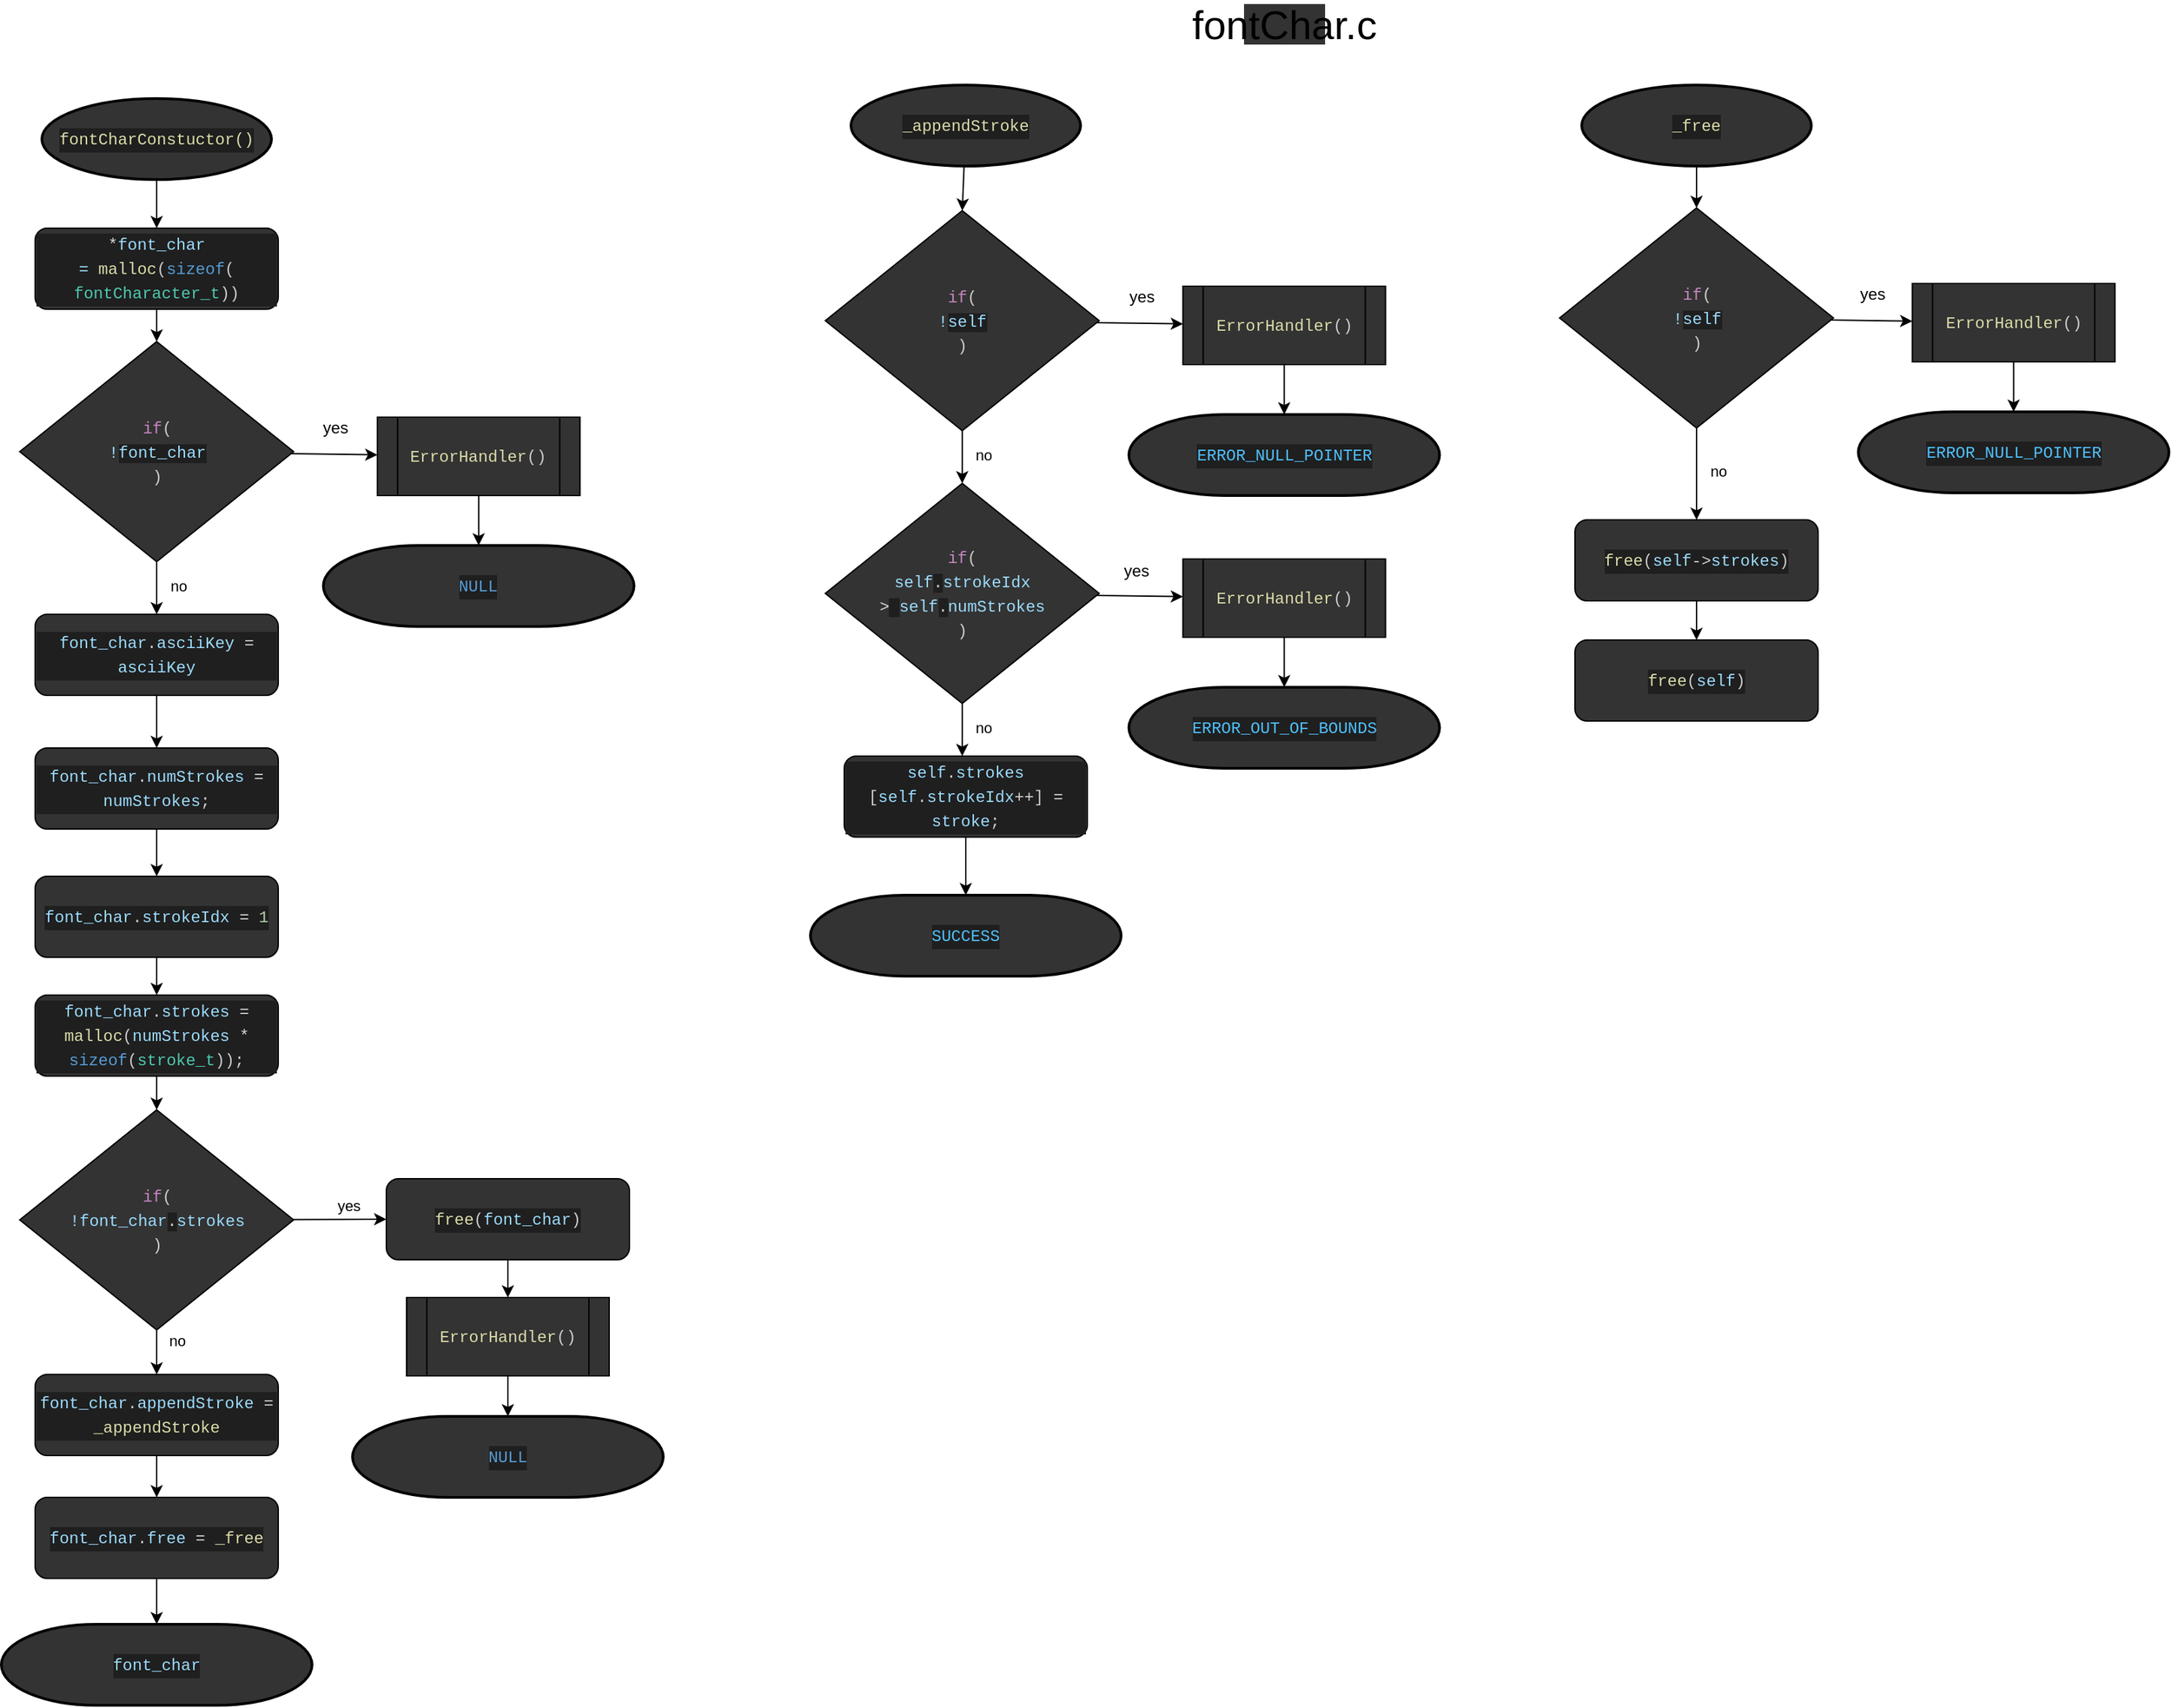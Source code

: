 <mxfile>
    <diagram id="afJgA6YJ7kgfRQqBY9Ge" name="Page-1">
        <mxGraphModel dx="6040" dy="4252" grid="1" gridSize="10" guides="1" tooltips="1" connect="1" arrows="1" fold="1" page="1" pageScale="1" pageWidth="1654" pageHeight="2336" background="none" math="0" shadow="0">
            <root>
                <mxCell id="0"/>
                <mxCell id="1" parent="0"/>
                <mxCell id="462" style="edgeStyle=none;html=1;" edge="1" parent="1" source="438" target="439">
                    <mxGeometry relative="1" as="geometry"/>
                </mxCell>
                <mxCell id="438" value="&lt;div style=&quot;color: rgb(204, 204, 204); font-family: Menlo, Monaco, &amp;quot;Courier New&amp;quot;, monospace; line-height: 18px; font-size: 12px;&quot;&gt;&lt;div style=&quot;background-color: rgb(31, 31, 31); line-height: 18px;&quot;&gt;&lt;span style=&quot;color: #dcdcaa;&quot;&gt;fontCharConstuctor()&lt;/span&gt;&lt;/div&gt;&lt;/div&gt;" style="strokeWidth=2;html=1;shape=mxgraph.flowchart.start_1;whiteSpace=wrap;labelBackgroundColor=none;flipH=1;flipV=1;shadow=0;labelBorderColor=none;fillColor=#333333;fontSize=12;" vertex="1" parent="1">
                    <mxGeometry x="-3250" y="-2230" width="170" height="60" as="geometry"/>
                </mxCell>
                <mxCell id="463" value="" style="edgeStyle=none;html=1;" edge="1" parent="1" source="439" target="441">
                    <mxGeometry relative="1" as="geometry"/>
                </mxCell>
                <mxCell id="439" value="&lt;div style=&quot;color: rgb(204, 204, 204); font-family: Menlo, Monaco, &amp;quot;Courier New&amp;quot;, monospace; font-weight: normal; font-size: 12px; line-height: 18px;&quot;&gt;&lt;div style=&quot;line-height: 18px; font-size: 12px;&quot;&gt;&lt;div style=&quot;line-height: 18px; font-size: 12px;&quot;&gt;&lt;div style=&quot;background-color: rgb(31, 31, 31); line-height: 18px;&quot;&gt;&lt;span style=&quot;color: rgb(212, 212, 212);&quot;&gt;*&lt;/span&gt;&lt;span style=&quot;color: rgb(156, 220, 254);&quot;&gt;font_char =&amp;nbsp;&lt;/span&gt;&lt;span style=&quot;color: #dcdcaa;&quot;&gt;malloc&lt;/span&gt;(&lt;span style=&quot;color: #569cd6;&quot;&gt;sizeof&lt;/span&gt;(&lt;/div&gt;&lt;div style=&quot;background-color: rgb(31, 31, 31); line-height: 18px;&quot;&gt;&lt;span style=&quot;color: #4ec9b0;&quot;&gt;fontCharacter_t&lt;/span&gt;))&lt;/div&gt;&lt;/div&gt;&lt;/div&gt;&lt;/div&gt;" style="rounded=1;whiteSpace=wrap;html=1;labelBackgroundColor=none;flipH=1;flipV=1;shadow=0;labelBorderColor=none;fillColor=#333333;fontSize=12;" vertex="1" parent="1">
                    <mxGeometry x="-3255" y="-2134" width="180" height="60" as="geometry"/>
                </mxCell>
                <mxCell id="440" value="yes" style="edgeStyle=none;html=1;labelBackgroundColor=none;fontSize=12;" edge="1" parent="1" source="441" target="443">
                    <mxGeometry x="0.013" y="19" relative="1" as="geometry">
                        <mxPoint as="offset"/>
                    </mxGeometry>
                </mxCell>
                <mxCell id="458" value="no" style="edgeStyle=none;html=1;" edge="1" parent="1" source="441" target="445">
                    <mxGeometry x="-0.066" y="16" relative="1" as="geometry">
                        <mxPoint as="offset"/>
                    </mxGeometry>
                </mxCell>
                <mxCell id="441" value="&lt;div style=&quot;font-family: Menlo, Monaco, &amp;quot;Courier New&amp;quot;, monospace; font-weight: normal; font-size: 12px; line-height: 18px;&quot;&gt;&lt;span style=&quot;color: rgb(204, 204, 204); font-size: 12px;&quot;&gt;&lt;/span&gt;&lt;div style=&quot;line-height: 18px; font-size: 12px;&quot;&gt;&lt;span style=&quot;color: rgb(197, 134, 192); font-size: 12px;&quot;&gt;if&lt;/span&gt;&lt;span style=&quot;color: rgb(204, 204, 204); font-size: 12px;&quot;&gt;(&lt;/span&gt;&lt;/div&gt;&lt;div style=&quot;line-height: 18px; font-size: 12px;&quot;&gt;&lt;font color=&quot;#9cdcfe&quot; style=&quot;font-size: 12px;&quot;&gt;!&lt;/font&gt;&lt;span style=&quot;color: rgb(156, 220, 254); background-color: rgb(31, 31, 31);&quot;&gt;font_char&lt;/span&gt;&lt;br&gt;&lt;/div&gt;&lt;div style=&quot;line-height: 18px; font-size: 12px;&quot;&gt;&lt;span style=&quot;color: rgb(204, 204, 204); font-size: 12px;&quot;&gt;)&lt;/span&gt;&lt;br style=&quot;font-size: 12px;&quot;&gt;&lt;/div&gt;&lt;/div&gt;" style="rhombus;whiteSpace=wrap;html=1;labelBackgroundColor=none;flipH=1;flipV=1;shadow=0;labelBorderColor=none;fillColor=#333333;fontSize=12;" vertex="1" parent="1">
                    <mxGeometry x="-3266.375" y="-2050" width="202.75" height="163" as="geometry"/>
                </mxCell>
                <mxCell id="442" style="edgeStyle=none;html=1;entryX=0.5;entryY=1;entryDx=0;entryDy=0;entryPerimeter=0;labelBackgroundColor=none;fontSize=12;" edge="1" parent="1" source="443" target="444">
                    <mxGeometry relative="1" as="geometry"/>
                </mxCell>
                <mxCell id="443" value="&lt;div style=&quot;color: rgb(204, 204, 204); font-family: Menlo, Monaco, &amp;quot;Courier New&amp;quot;, monospace; line-height: 18px; font-size: 12px;&quot;&gt;&lt;span style=&quot;color: rgb(220, 220, 170); font-size: 12px;&quot;&gt;ErrorHandler&lt;/span&gt;()&lt;/div&gt;" style="shape=process;whiteSpace=wrap;html=1;backgroundOutline=1;labelBackgroundColor=none;flipH=1;flipV=1;shadow=0;labelBorderColor=none;fillColor=#333333;fontSize=12;" vertex="1" parent="1">
                    <mxGeometry x="-3001.62" y="-1994" width="150" height="58" as="geometry"/>
                </mxCell>
                <mxCell id="444" value="&lt;div style=&quot;color: rgb(204, 204, 204); font-family: Menlo, Monaco, &amp;quot;Courier New&amp;quot;, monospace; line-height: 18px; font-size: 12px;&quot;&gt;&lt;div style=&quot;line-height: 18px; font-size: 12px;&quot;&gt;&lt;div style=&quot;line-height: 18px; font-size: 12px;&quot;&gt;&lt;div style=&quot;line-height: 18px; font-size: 12px;&quot;&gt;&lt;div style=&quot;line-height: 18px; font-size: 12px;&quot;&gt;&lt;div style=&quot;background-color: rgb(31, 31, 31); line-height: 18px;&quot;&gt;&lt;div style=&quot;line-height: 18px;&quot;&gt;&lt;span style=&quot;color: #569cd6;&quot;&gt;NULL&lt;/span&gt;&lt;/div&gt;&lt;/div&gt;&lt;/div&gt;&lt;/div&gt;&lt;/div&gt;&lt;/div&gt;&lt;/div&gt;" style="strokeWidth=2;html=1;shape=mxgraph.flowchart.terminator;whiteSpace=wrap;labelBackgroundColor=none;flipH=1;flipV=1;shadow=0;labelBorderColor=none;fillColor=#333333;fontSize=12;" vertex="1" parent="1">
                    <mxGeometry x="-3041.62" y="-1899" width="230" height="60" as="geometry"/>
                </mxCell>
                <mxCell id="464" value="" style="edgeStyle=none;html=1;" edge="1" parent="1" source="445" target="446">
                    <mxGeometry relative="1" as="geometry"/>
                </mxCell>
                <mxCell id="445" value="&lt;div style=&quot;font-family: Menlo, Monaco, &amp;quot;Courier New&amp;quot;, monospace; font-weight: normal; font-size: 12px; line-height: 18px;&quot;&gt;&lt;div style=&quot;line-height: 18px; font-size: 12px;&quot;&gt;&lt;div style=&quot;line-height: 18px; font-size: 12px;&quot;&gt;&lt;div style=&quot;background-color: rgb(31, 31, 31); line-height: 18px;&quot;&gt;&lt;div style=&quot;line-height: 18px;&quot;&gt;&lt;span style=&quot;color: rgb(156, 220, 254);&quot;&gt;font_char&lt;/span&gt;&lt;font color=&quot;#cccccc&quot;&gt;.&lt;/font&gt;&lt;span style=&quot;color: rgb(156, 220, 254);&quot;&gt;asciiKey&lt;/span&gt; &lt;span style=&quot;color: rgb(212, 212, 212);&quot;&gt;=&lt;/span&gt; &lt;span style=&quot;color: rgb(156, 220, 254);&quot;&gt;asciiKey&lt;/span&gt;&lt;/div&gt;&lt;/div&gt;&lt;/div&gt;&lt;/div&gt;&lt;/div&gt;" style="rounded=1;whiteSpace=wrap;html=1;labelBackgroundColor=none;flipH=1;flipV=1;shadow=0;labelBorderColor=none;fillColor=#333333;fontSize=12;" vertex="1" parent="1">
                    <mxGeometry x="-3255" y="-1848" width="180" height="60" as="geometry"/>
                </mxCell>
                <mxCell id="465" value="" style="edgeStyle=none;html=1;" edge="1" parent="1" source="446" target="447">
                    <mxGeometry relative="1" as="geometry"/>
                </mxCell>
                <mxCell id="446" value="&lt;div style=&quot;font-family: Menlo, Monaco, &amp;quot;Courier New&amp;quot;, monospace; font-weight: normal; font-size: 12px; line-height: 18px;&quot;&gt;&lt;div style=&quot;line-height: 18px; font-size: 12px;&quot;&gt;&lt;div style=&quot;line-height: 18px; font-size: 12px;&quot;&gt;&lt;div style=&quot;background-color: rgb(31, 31, 31); line-height: 18px;&quot;&gt;&lt;div style=&quot;line-height: 18px;&quot;&gt;&lt;div style=&quot;line-height: 18px;&quot;&gt;&lt;span style=&quot;color: rgb(156, 220, 254);&quot;&gt;font_char&lt;/span&gt;&lt;font color=&quot;#cccccc&quot;&gt;.&lt;/font&gt;&lt;span style=&quot;color: rgb(156, 220, 254);&quot;&gt;numStrokes&lt;/span&gt; &lt;span style=&quot;color: rgb(212, 212, 212);&quot;&gt;=&lt;/span&gt; &lt;span style=&quot;color: rgb(156, 220, 254);&quot;&gt;numStrokes&lt;/span&gt;&lt;font color=&quot;#cccccc&quot;&gt;;&lt;/font&gt;&lt;/div&gt;&lt;/div&gt;&lt;/div&gt;&lt;/div&gt;&lt;/div&gt;&lt;/div&gt;" style="rounded=1;whiteSpace=wrap;html=1;labelBackgroundColor=none;flipH=1;flipV=1;shadow=0;labelBorderColor=none;fillColor=#333333;fontSize=12;" vertex="1" parent="1">
                    <mxGeometry x="-3255" y="-1749" width="180" height="60" as="geometry"/>
                </mxCell>
                <mxCell id="467" style="edgeStyle=none;html=1;entryX=0.5;entryY=0;entryDx=0;entryDy=0;" edge="1" parent="1" source="447" target="448">
                    <mxGeometry relative="1" as="geometry"/>
                </mxCell>
                <mxCell id="447" value="&lt;div style=&quot;font-family: Menlo, Monaco, &amp;quot;Courier New&amp;quot;, monospace; font-weight: normal; font-size: 12px; line-height: 18px;&quot;&gt;&lt;div style=&quot;line-height: 18px; font-size: 12px;&quot;&gt;&lt;div style=&quot;line-height: 18px; font-size: 12px;&quot;&gt;&lt;div style=&quot;background-color: rgb(31, 31, 31); line-height: 18px;&quot;&gt;&lt;div style=&quot;line-height: 18px;&quot;&gt;&lt;div style=&quot;line-height: 18px;&quot;&gt;&lt;span style=&quot;color: rgb(156, 220, 254);&quot;&gt;font_char&lt;/span&gt;&lt;font color=&quot;#cccccc&quot;&gt;.&lt;/font&gt;&lt;span style=&quot;color: rgb(156, 220, 254);&quot;&gt;strokeIdx&lt;/span&gt; &lt;span style=&quot;color: rgb(212, 212, 212);&quot;&gt;=&lt;/span&gt; &lt;span style=&quot;color: rgb(181, 206, 168);&quot;&gt;1&lt;/span&gt;&lt;/div&gt;&lt;/div&gt;&lt;/div&gt;&lt;/div&gt;&lt;/div&gt;&lt;/div&gt;" style="rounded=1;whiteSpace=wrap;html=1;labelBackgroundColor=none;flipH=1;flipV=1;shadow=0;labelBorderColor=none;fillColor=#333333;fontSize=12;" vertex="1" parent="1">
                    <mxGeometry x="-3255" y="-1654" width="180" height="60" as="geometry"/>
                </mxCell>
                <mxCell id="468" value="" style="edgeStyle=none;html=1;" edge="1" parent="1" source="448" target="450">
                    <mxGeometry relative="1" as="geometry"/>
                </mxCell>
                <mxCell id="448" value="&lt;div style=&quot;font-family: Menlo, Monaco, &amp;quot;Courier New&amp;quot;, monospace; font-weight: normal; font-size: 12px; line-height: 18px;&quot;&gt;&lt;div style=&quot;line-height: 18px; font-size: 12px;&quot;&gt;&lt;div style=&quot;line-height: 18px; font-size: 12px;&quot;&gt;&lt;div style=&quot;background-color: rgb(31, 31, 31); line-height: 18px;&quot;&gt;&lt;div style=&quot;line-height: 18px;&quot;&gt;&lt;div style=&quot;line-height: 18px;&quot;&gt;&lt;div style=&quot;line-height: 18px;&quot;&gt;&lt;span style=&quot;color: rgb(156, 220, 254);&quot;&gt;font_char&lt;/span&gt;&lt;font color=&quot;#cccccc&quot;&gt;.&lt;/font&gt;&lt;span style=&quot;color: rgb(156, 220, 254);&quot;&gt;strokes&lt;/span&gt; &lt;span style=&quot;color: rgb(212, 212, 212);&quot;&gt;=&lt;/span&gt; &lt;span style=&quot;color: rgb(220, 220, 170);&quot;&gt;malloc&lt;/span&gt;&lt;font color=&quot;#cccccc&quot;&gt;(&lt;/font&gt;&lt;span style=&quot;color: rgb(156, 220, 254);&quot;&gt;numStrokes&lt;/span&gt; &lt;span style=&quot;color: rgb(212, 212, 212);&quot;&gt;*&lt;/span&gt; &lt;span style=&quot;color: rgb(86, 156, 214);&quot;&gt;sizeof&lt;/span&gt;&lt;font color=&quot;#cccccc&quot;&gt;(&lt;/font&gt;&lt;span style=&quot;color: rgb(78, 201, 176);&quot;&gt;stroke_t&lt;/span&gt;&lt;font color=&quot;#cccccc&quot;&gt;));&lt;/font&gt;&lt;/div&gt;&lt;/div&gt;&lt;/div&gt;&lt;/div&gt;&lt;/div&gt;&lt;/div&gt;&lt;/div&gt;" style="rounded=1;whiteSpace=wrap;html=1;labelBackgroundColor=none;flipH=1;flipV=1;shadow=0;labelBorderColor=none;fillColor=#333333;fontSize=12;" vertex="1" parent="1">
                    <mxGeometry x="-3255" y="-1566" width="180" height="60" as="geometry"/>
                </mxCell>
                <mxCell id="457" value="yes" style="edgeStyle=none;html=1;entryX=0;entryY=0.5;entryDx=0;entryDy=0;" edge="1" parent="1" source="450" target="454">
                    <mxGeometry x="0.203" y="10" relative="1" as="geometry">
                        <mxPoint as="offset"/>
                    </mxGeometry>
                </mxCell>
                <mxCell id="469" value="no" style="edgeStyle=none;html=1;" edge="1" parent="1" source="450" target="459">
                    <mxGeometry x="-0.515" y="15" relative="1" as="geometry">
                        <mxPoint as="offset"/>
                    </mxGeometry>
                </mxCell>
                <mxCell id="450" value="&lt;div style=&quot;font-family: Menlo, Monaco, &amp;quot;Courier New&amp;quot;, monospace; font-weight: normal; font-size: 12px; line-height: 18px;&quot;&gt;&lt;span style=&quot;color: rgb(204, 204, 204); font-size: 12px;&quot;&gt;&lt;/span&gt;&lt;div style=&quot;line-height: 18px; font-size: 12px;&quot;&gt;&lt;span style=&quot;color: rgb(197, 134, 192); font-size: 12px;&quot;&gt;if&lt;/span&gt;&lt;span style=&quot;color: rgb(204, 204, 204); font-size: 12px;&quot;&gt;(&lt;/span&gt;&lt;/div&gt;&lt;div style=&quot;line-height: 18px; font-size: 12px;&quot;&gt;&lt;font color=&quot;#9cdcfe&quot; style=&quot;font-size: 12px;&quot;&gt;!&lt;/font&gt;&lt;span style=&quot;color: rgb(156, 220, 254);&quot;&gt;font_char&lt;/span&gt;&lt;font color=&quot;#cccccc&quot;&gt;&lt;span style=&quot;background-color: rgb(31, 31, 31);&quot;&gt;.&lt;/span&gt;&lt;/font&gt;&lt;span style=&quot;color: rgb(156, 220, 254);&quot;&gt;strokes&lt;/span&gt;&lt;/div&gt;&lt;div style=&quot;line-height: 18px; font-size: 12px;&quot;&gt;&lt;span style=&quot;color: rgb(204, 204, 204); font-size: 12px;&quot;&gt;)&lt;/span&gt;&lt;br style=&quot;font-size: 12px;&quot;&gt;&lt;/div&gt;&lt;/div&gt;" style="rhombus;whiteSpace=wrap;html=1;labelBackgroundColor=none;flipH=1;flipV=1;shadow=0;labelBorderColor=none;fillColor=#333333;fontSize=12;" vertex="1" parent="1">
                    <mxGeometry x="-3266.375" y="-1481" width="202.75" height="163" as="geometry"/>
                </mxCell>
                <mxCell id="451" style="edgeStyle=none;html=1;entryX=0.5;entryY=1;entryDx=0;entryDy=0;entryPerimeter=0;labelBackgroundColor=none;fontSize=12;" edge="1" parent="1" source="452" target="453">
                    <mxGeometry relative="1" as="geometry"/>
                </mxCell>
                <mxCell id="452" value="&lt;div style=&quot;color: rgb(204, 204, 204); font-family: Menlo, Monaco, &amp;quot;Courier New&amp;quot;, monospace; line-height: 18px; font-size: 12px;&quot;&gt;&lt;span style=&quot;color: rgb(220, 220, 170); font-size: 12px;&quot;&gt;ErrorHandler&lt;/span&gt;()&lt;/div&gt;" style="shape=process;whiteSpace=wrap;html=1;backgroundOutline=1;labelBackgroundColor=none;flipH=1;flipV=1;shadow=0;labelBorderColor=none;fillColor=#333333;fontSize=12;" vertex="1" parent="1">
                    <mxGeometry x="-2980" y="-1342" width="150" height="58" as="geometry"/>
                </mxCell>
                <mxCell id="453" value="&lt;div style=&quot;color: rgb(204, 204, 204); font-family: Menlo, Monaco, &amp;quot;Courier New&amp;quot;, monospace; line-height: 18px; font-size: 12px;&quot;&gt;&lt;div style=&quot;line-height: 18px; font-size: 12px;&quot;&gt;&lt;div style=&quot;line-height: 18px; font-size: 12px;&quot;&gt;&lt;div style=&quot;line-height: 18px; font-size: 12px;&quot;&gt;&lt;div style=&quot;line-height: 18px; font-size: 12px;&quot;&gt;&lt;div style=&quot;background-color: rgb(31, 31, 31); line-height: 18px;&quot;&gt;&lt;div style=&quot;line-height: 18px;&quot;&gt;&lt;span style=&quot;color: #569cd6;&quot;&gt;NULL&lt;/span&gt;&lt;/div&gt;&lt;/div&gt;&lt;/div&gt;&lt;/div&gt;&lt;/div&gt;&lt;/div&gt;&lt;/div&gt;" style="strokeWidth=2;html=1;shape=mxgraph.flowchart.terminator;whiteSpace=wrap;labelBackgroundColor=none;flipH=1;flipV=1;shadow=0;labelBorderColor=none;fillColor=#333333;fontSize=12;" vertex="1" parent="1">
                    <mxGeometry x="-3020" y="-1254" width="230" height="60" as="geometry"/>
                </mxCell>
                <mxCell id="456" style="edgeStyle=none;html=1;entryX=0.5;entryY=0;entryDx=0;entryDy=0;" edge="1" parent="1" source="454" target="452">
                    <mxGeometry relative="1" as="geometry"/>
                </mxCell>
                <mxCell id="454" value="&lt;div style=&quot;font-family: Menlo, Monaco, &amp;quot;Courier New&amp;quot;, monospace; font-weight: normal; font-size: 12px; line-height: 18px;&quot;&gt;&lt;div style=&quot;line-height: 18px; font-size: 12px;&quot;&gt;&lt;div style=&quot;line-height: 18px; font-size: 12px;&quot;&gt;&lt;div style=&quot;background-color: rgb(31, 31, 31); line-height: 18px;&quot;&gt;&lt;div style=&quot;line-height: 18px;&quot;&gt;&lt;div style=&quot;line-height: 18px;&quot;&gt;&lt;div style=&quot;line-height: 18px;&quot;&gt;&lt;div style=&quot;color: rgb(204, 204, 204); line-height: 18px;&quot;&gt;&lt;span style=&quot;color: #dcdcaa;&quot;&gt;free&lt;/span&gt;(&lt;span style=&quot;color: #9cdcfe;&quot;&gt;font_char&lt;/span&gt;)&lt;/div&gt;&lt;/div&gt;&lt;/div&gt;&lt;/div&gt;&lt;/div&gt;&lt;/div&gt;&lt;/div&gt;&lt;/div&gt;" style="rounded=1;whiteSpace=wrap;html=1;labelBackgroundColor=none;flipH=1;flipV=1;shadow=0;labelBorderColor=none;fillColor=#333333;fontSize=12;" vertex="1" parent="1">
                    <mxGeometry x="-2995" y="-1430" width="180" height="60" as="geometry"/>
                </mxCell>
                <mxCell id="470" value="" style="edgeStyle=none;html=1;" edge="1" parent="1" source="459" target="460">
                    <mxGeometry relative="1" as="geometry"/>
                </mxCell>
                <mxCell id="459" value="&lt;div style=&quot;font-family: Menlo, Monaco, &amp;quot;Courier New&amp;quot;, monospace; font-weight: normal; font-size: 12px; line-height: 18px;&quot;&gt;&lt;div style=&quot;line-height: 18px; font-size: 12px;&quot;&gt;&lt;div style=&quot;line-height: 18px; font-size: 12px;&quot;&gt;&lt;div style=&quot;background-color: rgb(31, 31, 31); line-height: 18px;&quot;&gt;&lt;div style=&quot;line-height: 18px;&quot;&gt;&lt;div style=&quot;line-height: 18px;&quot;&gt;&lt;div style=&quot;line-height: 18px;&quot;&gt;&lt;div style=&quot;line-height: 18px;&quot;&gt;&lt;span style=&quot;color: rgb(156, 220, 254);&quot;&gt;font_char&lt;/span&gt;&lt;font color=&quot;#cccccc&quot;&gt;.&lt;/font&gt;&lt;span style=&quot;color: rgb(156, 220, 254);&quot;&gt;appendStroke&lt;/span&gt; &lt;span style=&quot;color: rgb(212, 212, 212);&quot;&gt;=&lt;/span&gt; &lt;span style=&quot;color: rgb(220, 220, 170);&quot;&gt;_appendStroke&lt;/span&gt;&lt;/div&gt;&lt;/div&gt;&lt;/div&gt;&lt;/div&gt;&lt;/div&gt;&lt;/div&gt;&lt;/div&gt;&lt;/div&gt;" style="rounded=1;whiteSpace=wrap;html=1;labelBackgroundColor=none;flipH=1;flipV=1;shadow=0;labelBorderColor=none;fillColor=#333333;fontSize=12;" vertex="1" parent="1">
                    <mxGeometry x="-3255" y="-1285" width="180" height="60" as="geometry"/>
                </mxCell>
                <mxCell id="471" value="" style="edgeStyle=none;html=1;" edge="1" parent="1" source="460" target="461">
                    <mxGeometry relative="1" as="geometry"/>
                </mxCell>
                <mxCell id="460" value="&lt;div style=&quot;font-family: Menlo, Monaco, &amp;quot;Courier New&amp;quot;, monospace; font-weight: normal; font-size: 12px; line-height: 18px;&quot;&gt;&lt;div style=&quot;line-height: 18px; font-size: 12px;&quot;&gt;&lt;div style=&quot;line-height: 18px; font-size: 12px;&quot;&gt;&lt;div style=&quot;background-color: rgb(31, 31, 31); line-height: 18px;&quot;&gt;&lt;div style=&quot;line-height: 18px;&quot;&gt;&lt;div style=&quot;line-height: 18px;&quot;&gt;&lt;div style=&quot;line-height: 18px;&quot;&gt;&lt;div style=&quot;line-height: 18px;&quot;&gt;&lt;div style=&quot;line-height: 18px;&quot;&gt;&lt;span style=&quot;color: rgb(156, 220, 254);&quot;&gt;font_char&lt;/span&gt;&lt;font color=&quot;#cccccc&quot;&gt;.&lt;/font&gt;&lt;span style=&quot;color: rgb(156, 220, 254);&quot;&gt;free&lt;/span&gt; &lt;span style=&quot;color: rgb(212, 212, 212);&quot;&gt;=&lt;/span&gt; &lt;span style=&quot;color: rgb(220, 220, 170);&quot;&gt;_free&lt;/span&gt;&lt;/div&gt;&lt;/div&gt;&lt;/div&gt;&lt;/div&gt;&lt;/div&gt;&lt;/div&gt;&lt;/div&gt;&lt;/div&gt;&lt;/div&gt;" style="rounded=1;whiteSpace=wrap;html=1;labelBackgroundColor=none;flipH=1;flipV=1;shadow=0;labelBorderColor=none;fillColor=#333333;fontSize=12;" vertex="1" parent="1">
                    <mxGeometry x="-3255" y="-1194" width="180" height="60" as="geometry"/>
                </mxCell>
                <mxCell id="461" value="&lt;div style=&quot;color: rgb(204, 204, 204); font-family: Menlo, Monaco, &amp;quot;Courier New&amp;quot;, monospace; line-height: 18px; font-size: 12px;&quot;&gt;&lt;div style=&quot;line-height: 18px; font-size: 12px;&quot;&gt;&lt;div style=&quot;line-height: 18px; font-size: 12px;&quot;&gt;&lt;div style=&quot;line-height: 18px; font-size: 12px;&quot;&gt;&lt;div style=&quot;line-height: 18px; font-size: 12px;&quot;&gt;&lt;div style=&quot;background-color: rgb(31, 31, 31); line-height: 18px;&quot;&gt;&lt;div style=&quot;line-height: 18px;&quot;&gt;&lt;span style=&quot;color: #9cdcfe;&quot;&gt;font_char&lt;/span&gt;&lt;/div&gt;&lt;/div&gt;&lt;/div&gt;&lt;/div&gt;&lt;/div&gt;&lt;/div&gt;&lt;/div&gt;" style="strokeWidth=2;html=1;shape=mxgraph.flowchart.terminator;whiteSpace=wrap;labelBackgroundColor=none;flipH=1;flipV=1;shadow=0;labelBorderColor=none;fillColor=#333333;fontSize=12;" vertex="1" parent="1">
                    <mxGeometry x="-3280" y="-1100" width="230" height="60" as="geometry"/>
                </mxCell>
                <mxCell id="480" style="edgeStyle=none;html=1;entryX=0.5;entryY=0;entryDx=0;entryDy=0;" edge="1" parent="1" source="472" target="476">
                    <mxGeometry relative="1" as="geometry"/>
                </mxCell>
                <mxCell id="472" value="&lt;div style=&quot;color: rgb(204, 204, 204); font-family: Menlo, Monaco, &amp;quot;Courier New&amp;quot;, monospace; line-height: 18px; font-size: 12px;&quot;&gt;&lt;div style=&quot;background-color: rgb(31, 31, 31); line-height: 18px;&quot;&gt;&lt;div style=&quot;line-height: 18px;&quot;&gt;&lt;span style=&quot;color: #dcdcaa;&quot;&gt;_appendStroke&lt;/span&gt;&lt;/div&gt;&lt;/div&gt;&lt;/div&gt;" style="strokeWidth=2;html=1;shape=mxgraph.flowchart.start_1;whiteSpace=wrap;labelBackgroundColor=none;flipH=1;flipV=1;shadow=0;labelBorderColor=none;fillColor=#333333;fontSize=12;" vertex="1" parent="1">
                    <mxGeometry x="-2651" y="-2240" width="170" height="60" as="geometry"/>
                </mxCell>
                <mxCell id="495" style="edgeStyle=none;html=1;entryX=0.5;entryY=0;entryDx=0;entryDy=0;" edge="1" parent="1" source="473" target="491">
                    <mxGeometry relative="1" as="geometry"/>
                </mxCell>
                <mxCell id="473" value="&lt;div style=&quot;color: rgb(204, 204, 204); font-family: Menlo, Monaco, &amp;quot;Courier New&amp;quot;, monospace; line-height: 18px; font-size: 12px;&quot;&gt;&lt;div style=&quot;background-color: rgb(31, 31, 31); line-height: 18px;&quot;&gt;&lt;div style=&quot;line-height: 18px;&quot;&gt;&lt;div style=&quot;line-height: 18px;&quot;&gt;&lt;span style=&quot;color: #dcdcaa;&quot;&gt;_free&lt;/span&gt;&lt;/div&gt;&lt;/div&gt;&lt;/div&gt;&lt;/div&gt;" style="strokeWidth=2;html=1;shape=mxgraph.flowchart.start_1;whiteSpace=wrap;labelBackgroundColor=none;flipH=1;flipV=1;shadow=0;labelBorderColor=none;fillColor=#333333;fontSize=12;" vertex="1" parent="1">
                    <mxGeometry x="-2110" y="-2240" width="170" height="60" as="geometry"/>
                </mxCell>
                <mxCell id="474" value="yes" style="edgeStyle=none;html=1;labelBackgroundColor=none;fontSize=12;" edge="1" parent="1" source="476" target="478">
                    <mxGeometry x="0.013" y="19" relative="1" as="geometry">
                        <mxPoint as="offset"/>
                    </mxGeometry>
                </mxCell>
                <mxCell id="475" value="no" style="edgeStyle=none;html=1;" edge="1" parent="1" source="476">
                    <mxGeometry x="-0.066" y="16" relative="1" as="geometry">
                        <mxPoint x="-2568.62" y="-1945" as="targetPoint"/>
                        <mxPoint as="offset"/>
                    </mxGeometry>
                </mxCell>
                <mxCell id="476" value="&lt;div style=&quot;font-family: Menlo, Monaco, &amp;quot;Courier New&amp;quot;, monospace; font-weight: normal; font-size: 12px; line-height: 18px;&quot;&gt;&lt;span style=&quot;color: rgb(204, 204, 204); font-size: 12px;&quot;&gt;&lt;/span&gt;&lt;div style=&quot;line-height: 18px; font-size: 12px;&quot;&gt;&lt;span style=&quot;color: rgb(197, 134, 192); font-size: 12px;&quot;&gt;if&lt;/span&gt;&lt;span style=&quot;color: rgb(204, 204, 204); font-size: 12px;&quot;&gt;(&lt;/span&gt;&lt;/div&gt;&lt;div style=&quot;line-height: 18px; font-size: 12px;&quot;&gt;&lt;font color=&quot;#9cdcfe&quot; style=&quot;font-size: 12px;&quot;&gt;!&lt;/font&gt;&lt;span style=&quot;color: rgb(156, 220, 254); background-color: rgb(31, 31, 31);&quot;&gt;self&lt;/span&gt;&lt;/div&gt;&lt;div style=&quot;line-height: 18px; font-size: 12px;&quot;&gt;&lt;span style=&quot;color: rgb(204, 204, 204); font-size: 12px;&quot;&gt;)&lt;/span&gt;&lt;br style=&quot;font-size: 12px;&quot;&gt;&lt;/div&gt;&lt;/div&gt;" style="rhombus;whiteSpace=wrap;html=1;labelBackgroundColor=none;flipH=1;flipV=1;shadow=0;labelBorderColor=none;fillColor=#333333;fontSize=12;" vertex="1" parent="1">
                    <mxGeometry x="-2669.995" y="-2147" width="202.75" height="163" as="geometry"/>
                </mxCell>
                <mxCell id="477" style="edgeStyle=none;html=1;entryX=0.5;entryY=1;entryDx=0;entryDy=0;entryPerimeter=0;labelBackgroundColor=none;fontSize=12;" edge="1" parent="1" source="478" target="479">
                    <mxGeometry relative="1" as="geometry"/>
                </mxCell>
                <mxCell id="478" value="&lt;div style=&quot;color: rgb(204, 204, 204); font-family: Menlo, Monaco, &amp;quot;Courier New&amp;quot;, monospace; line-height: 18px; font-size: 12px;&quot;&gt;&lt;span style=&quot;color: rgb(220, 220, 170); font-size: 12px;&quot;&gt;ErrorHandler&lt;/span&gt;()&lt;/div&gt;" style="shape=process;whiteSpace=wrap;html=1;backgroundOutline=1;labelBackgroundColor=none;flipH=1;flipV=1;shadow=0;labelBorderColor=none;fillColor=#333333;fontSize=12;" vertex="1" parent="1">
                    <mxGeometry x="-2405.24" y="-2091" width="150" height="58" as="geometry"/>
                </mxCell>
                <mxCell id="479" value="&lt;div style=&quot;color: rgb(204, 204, 204); font-family: Menlo, Monaco, &amp;quot;Courier New&amp;quot;, monospace; line-height: 18px; font-size: 12px;&quot;&gt;&lt;div style=&quot;line-height: 18px; font-size: 12px;&quot;&gt;&lt;div style=&quot;line-height: 18px; font-size: 12px;&quot;&gt;&lt;div style=&quot;line-height: 18px; font-size: 12px;&quot;&gt;&lt;div style=&quot;line-height: 18px; font-size: 12px;&quot;&gt;&lt;div style=&quot;background-color: rgb(31, 31, 31); line-height: 18px;&quot;&gt;&lt;div style=&quot;line-height: 18px;&quot;&gt;&lt;div style=&quot;line-height: 18px;&quot;&gt;&lt;span style=&quot;color: #4fc1ff;&quot;&gt;ERROR_NULL_POINTER&lt;/span&gt;&lt;/div&gt;&lt;/div&gt;&lt;/div&gt;&lt;/div&gt;&lt;/div&gt;&lt;/div&gt;&lt;/div&gt;&lt;/div&gt;" style="strokeWidth=2;html=1;shape=mxgraph.flowchart.terminator;whiteSpace=wrap;labelBackgroundColor=none;flipH=1;flipV=1;shadow=0;labelBorderColor=none;fillColor=#333333;fontSize=12;" vertex="1" parent="1">
                    <mxGeometry x="-2445.24" y="-1996" width="230" height="60" as="geometry"/>
                </mxCell>
                <mxCell id="481" value="yes" style="edgeStyle=none;html=1;labelBackgroundColor=none;fontSize=12;" edge="1" parent="1" source="483" target="485">
                    <mxGeometry x="-0.098" y="18" relative="1" as="geometry">
                        <mxPoint as="offset"/>
                    </mxGeometry>
                </mxCell>
                <mxCell id="482" value="no" style="edgeStyle=none;html=1;" edge="1" parent="1" source="483">
                    <mxGeometry x="-0.066" y="16" relative="1" as="geometry">
                        <mxPoint x="-2568.62" y="-1743" as="targetPoint"/>
                        <mxPoint as="offset"/>
                    </mxGeometry>
                </mxCell>
                <mxCell id="483" value="&lt;div style=&quot;font-family: Menlo, Monaco, &amp;quot;Courier New&amp;quot;, monospace; font-weight: normal; font-size: 12px; line-height: 18px;&quot;&gt;&lt;span style=&quot;color: rgb(204, 204, 204); font-size: 12px;&quot;&gt;&lt;/span&gt;&lt;div style=&quot;line-height: 18px; font-size: 12px;&quot;&gt;&lt;span style=&quot;color: rgb(197, 134, 192); font-size: 12px;&quot;&gt;if&lt;/span&gt;&lt;span style=&quot;color: rgb(204, 204, 204); font-size: 12px;&quot;&gt;(&lt;/span&gt;&lt;/div&gt;&lt;div style=&quot;line-height: 18px; font-size: 12px;&quot;&gt;&lt;span style=&quot;color: rgb(156, 220, 254);&quot;&gt;self&lt;/span&gt;&lt;font color=&quot;#cccccc&quot;&gt;&lt;span style=&quot;background-color: rgb(31, 31, 31);&quot;&gt;.&lt;/span&gt;&lt;/font&gt;&lt;span style=&quot;color: rgb(156, 220, 254);&quot;&gt;strokeIdx&lt;/span&gt;&lt;/div&gt;&lt;div style=&quot;line-height: 18px; font-size: 12px;&quot;&gt;&lt;span style=&quot;background-color: rgb(31, 31, 31); color: rgb(204, 204, 204);&quot;&gt; &lt;/span&gt;&lt;span style=&quot;color: rgb(212, 212, 212);&quot;&gt;&amp;gt;&lt;/span&gt;&lt;span style=&quot;background-color: rgb(31, 31, 31); color: rgb(204, 204, 204);&quot;&gt; &lt;/span&gt;&lt;span style=&quot;color: rgb(156, 220, 254);&quot;&gt;self&lt;/span&gt;&lt;font color=&quot;#cccccc&quot;&gt;&lt;span style=&quot;background-color: rgb(31, 31, 31);&quot;&gt;.&lt;/span&gt;&lt;/font&gt;&lt;span style=&quot;color: rgb(156, 220, 254);&quot;&gt;numStrokes&lt;/span&gt;&lt;/div&gt;&lt;div style=&quot;line-height: 18px; font-size: 12px;&quot;&gt;&lt;span style=&quot;color: rgb(204, 204, 204); font-size: 12px;&quot;&gt;)&lt;/span&gt;&lt;br style=&quot;font-size: 12px;&quot;&gt;&lt;/div&gt;&lt;/div&gt;" style="rhombus;whiteSpace=wrap;html=1;labelBackgroundColor=none;flipH=1;flipV=1;shadow=0;labelBorderColor=none;fillColor=#333333;fontSize=12;" vertex="1" parent="1">
                    <mxGeometry x="-2669.995" y="-1945" width="202.75" height="163" as="geometry"/>
                </mxCell>
                <mxCell id="484" style="edgeStyle=none;html=1;entryX=0.5;entryY=1;entryDx=0;entryDy=0;entryPerimeter=0;labelBackgroundColor=none;fontSize=12;" edge="1" parent="1" source="485" target="486">
                    <mxGeometry relative="1" as="geometry"/>
                </mxCell>
                <mxCell id="485" value="&lt;div style=&quot;color: rgb(204, 204, 204); font-family: Menlo, Monaco, &amp;quot;Courier New&amp;quot;, monospace; line-height: 18px; font-size: 12px;&quot;&gt;&lt;span style=&quot;color: rgb(220, 220, 170); font-size: 12px;&quot;&gt;ErrorHandler&lt;/span&gt;()&lt;/div&gt;" style="shape=process;whiteSpace=wrap;html=1;backgroundOutline=1;labelBackgroundColor=none;flipH=1;flipV=1;shadow=0;labelBorderColor=none;fillColor=#333333;fontSize=12;" vertex="1" parent="1">
                    <mxGeometry x="-2405.24" y="-1889" width="150" height="58" as="geometry"/>
                </mxCell>
                <mxCell id="486" value="&lt;div style=&quot;color: rgb(204, 204, 204); font-family: Menlo, Monaco, &amp;quot;Courier New&amp;quot;, monospace; line-height: 18px; font-size: 12px;&quot;&gt;&lt;div style=&quot;line-height: 18px; font-size: 12px;&quot;&gt;&lt;div style=&quot;line-height: 18px; font-size: 12px;&quot;&gt;&lt;div style=&quot;line-height: 18px; font-size: 12px;&quot;&gt;&lt;div style=&quot;line-height: 18px; font-size: 12px;&quot;&gt;&lt;div style=&quot;background-color: rgb(31, 31, 31); line-height: 18px;&quot;&gt;&lt;div style=&quot;line-height: 18px;&quot;&gt;&lt;div style=&quot;line-height: 18px;&quot;&gt;&lt;div style=&quot;line-height: 18px;&quot;&gt;&lt;span style=&quot;color: #4fc1ff;&quot;&gt;ERROR_OUT_OF_BOUNDS&lt;/span&gt;&lt;/div&gt;&lt;/div&gt;&lt;/div&gt;&lt;/div&gt;&lt;/div&gt;&lt;/div&gt;&lt;/div&gt;&lt;/div&gt;&lt;/div&gt;" style="strokeWidth=2;html=1;shape=mxgraph.flowchart.terminator;whiteSpace=wrap;labelBackgroundColor=none;flipH=1;flipV=1;shadow=0;labelBorderColor=none;fillColor=#333333;fontSize=12;" vertex="1" parent="1">
                    <mxGeometry x="-2445.24" y="-1794" width="230" height="60" as="geometry"/>
                </mxCell>
                <mxCell id="498" style="edgeStyle=none;html=1;" edge="1" parent="1" source="487" target="497">
                    <mxGeometry relative="1" as="geometry"/>
                </mxCell>
                <mxCell id="487" value="&lt;div style=&quot;font-family: Menlo, Monaco, &amp;quot;Courier New&amp;quot;, monospace; font-weight: normal; font-size: 12px; line-height: 18px;&quot;&gt;&lt;div style=&quot;line-height: 18px; font-size: 12px;&quot;&gt;&lt;div style=&quot;line-height: 18px; font-size: 12px;&quot;&gt;&lt;div style=&quot;background-color: rgb(31, 31, 31); line-height: 18px;&quot;&gt;&lt;div style=&quot;line-height: 18px;&quot;&gt;&lt;div style=&quot;line-height: 18px;&quot;&gt;&lt;div style=&quot;line-height: 18px;&quot;&gt; &lt;span style=&quot;color: rgb(156, 220, 254);&quot;&gt;self&lt;/span&gt;&lt;font color=&quot;#cccccc&quot;&gt;.&lt;/font&gt;&lt;span style=&quot;color: rgb(156, 220, 254);&quot;&gt;strokes&lt;/span&gt;&lt;/div&gt;&lt;div style=&quot;line-height: 18px;&quot;&gt;&lt;font color=&quot;#cccccc&quot;&gt;[&lt;/font&gt;&lt;span style=&quot;color: rgb(156, 220, 254);&quot;&gt;self&lt;/span&gt;&lt;font color=&quot;#cccccc&quot;&gt;.&lt;/font&gt;&lt;span style=&quot;color: rgb(156, 220, 254);&quot;&gt;strokeIdx&lt;/span&gt;&lt;span style=&quot;color: rgb(212, 212, 212);&quot;&gt;++&lt;/span&gt;&lt;font color=&quot;#cccccc&quot;&gt;] &lt;/font&gt;&lt;span style=&quot;color: rgb(212, 212, 212);&quot;&gt;=&lt;/span&gt; &lt;span style=&quot;color: rgb(156, 220, 254);&quot;&gt;stroke&lt;/span&gt;&lt;font color=&quot;#cccccc&quot;&gt;;&lt;/font&gt;&lt;/div&gt;&lt;/div&gt;&lt;/div&gt;&lt;/div&gt;&lt;/div&gt;&lt;/div&gt;&lt;/div&gt;" style="rounded=1;whiteSpace=wrap;html=1;labelBackgroundColor=none;flipH=1;flipV=1;shadow=0;labelBorderColor=none;fillColor=#333333;fontSize=12;" vertex="1" parent="1">
                    <mxGeometry x="-2656" y="-1743" width="180" height="60" as="geometry"/>
                </mxCell>
                <mxCell id="489" value="yes" style="edgeStyle=none;html=1;labelBackgroundColor=none;fontSize=12;" edge="1" parent="1" source="491" target="493">
                    <mxGeometry x="0.013" y="19" relative="1" as="geometry">
                        <mxPoint as="offset"/>
                    </mxGeometry>
                </mxCell>
                <mxCell id="490" value="no" style="edgeStyle=none;html=1;entryX=0.5;entryY=0;entryDx=0;entryDy=0;" edge="1" parent="1" source="491" target="496">
                    <mxGeometry x="-0.066" y="16" relative="1" as="geometry">
                        <mxPoint x="-2025" y="-1950" as="targetPoint"/>
                        <mxPoint as="offset"/>
                    </mxGeometry>
                </mxCell>
                <mxCell id="491" value="&lt;div style=&quot;font-family: Menlo, Monaco, &amp;quot;Courier New&amp;quot;, monospace; font-weight: normal; font-size: 12px; line-height: 18px;&quot;&gt;&lt;span style=&quot;color: rgb(204, 204, 204); font-size: 12px;&quot;&gt;&lt;/span&gt;&lt;div style=&quot;line-height: 18px; font-size: 12px;&quot;&gt;&lt;span style=&quot;color: rgb(197, 134, 192); font-size: 12px;&quot;&gt;if&lt;/span&gt;&lt;span style=&quot;color: rgb(204, 204, 204); font-size: 12px;&quot;&gt;(&lt;/span&gt;&lt;/div&gt;&lt;div style=&quot;line-height: 18px; font-size: 12px;&quot;&gt;&lt;font color=&quot;#9cdcfe&quot; style=&quot;font-size: 12px;&quot;&gt;!&lt;/font&gt;&lt;span style=&quot;color: rgb(156, 220, 254); background-color: rgb(31, 31, 31);&quot;&gt;self&lt;/span&gt;&lt;/div&gt;&lt;div style=&quot;line-height: 18px; font-size: 12px;&quot;&gt;&lt;span style=&quot;color: rgb(204, 204, 204); font-size: 12px;&quot;&gt;)&lt;/span&gt;&lt;br style=&quot;font-size: 12px;&quot;&gt;&lt;/div&gt;&lt;/div&gt;" style="rhombus;whiteSpace=wrap;html=1;labelBackgroundColor=none;flipH=1;flipV=1;shadow=0;labelBorderColor=none;fillColor=#333333;fontSize=12;" vertex="1" parent="1">
                    <mxGeometry x="-2126.375" y="-2149" width="202.75" height="163" as="geometry"/>
                </mxCell>
                <mxCell id="492" style="edgeStyle=none;html=1;entryX=0.5;entryY=1;entryDx=0;entryDy=0;entryPerimeter=0;labelBackgroundColor=none;fontSize=12;" edge="1" parent="1" source="493" target="494">
                    <mxGeometry relative="1" as="geometry"/>
                </mxCell>
                <mxCell id="493" value="&lt;div style=&quot;color: rgb(204, 204, 204); font-family: Menlo, Monaco, &amp;quot;Courier New&amp;quot;, monospace; line-height: 18px; font-size: 12px;&quot;&gt;&lt;span style=&quot;color: rgb(220, 220, 170); font-size: 12px;&quot;&gt;ErrorHandler&lt;/span&gt;()&lt;/div&gt;" style="shape=process;whiteSpace=wrap;html=1;backgroundOutline=1;labelBackgroundColor=none;flipH=1;flipV=1;shadow=0;labelBorderColor=none;fillColor=#333333;fontSize=12;" vertex="1" parent="1">
                    <mxGeometry x="-1865.24" y="-2093" width="150" height="58" as="geometry"/>
                </mxCell>
                <mxCell id="494" value="&lt;div style=&quot;color: rgb(204, 204, 204); font-family: Menlo, Monaco, &amp;quot;Courier New&amp;quot;, monospace; line-height: 18px; font-size: 12px;&quot;&gt;&lt;div style=&quot;line-height: 18px; font-size: 12px;&quot;&gt;&lt;div style=&quot;line-height: 18px; font-size: 12px;&quot;&gt;&lt;div style=&quot;line-height: 18px; font-size: 12px;&quot;&gt;&lt;div style=&quot;line-height: 18px; font-size: 12px;&quot;&gt;&lt;div style=&quot;background-color: rgb(31, 31, 31); line-height: 18px;&quot;&gt;&lt;div style=&quot;line-height: 18px;&quot;&gt;&lt;div style=&quot;line-height: 18px;&quot;&gt;&lt;span style=&quot;color: #4fc1ff;&quot;&gt;ERROR_NULL_POINTER&lt;/span&gt;&lt;/div&gt;&lt;/div&gt;&lt;/div&gt;&lt;/div&gt;&lt;/div&gt;&lt;/div&gt;&lt;/div&gt;&lt;/div&gt;" style="strokeWidth=2;html=1;shape=mxgraph.flowchart.terminator;whiteSpace=wrap;labelBackgroundColor=none;flipH=1;flipV=1;shadow=0;labelBorderColor=none;fillColor=#333333;fontSize=12;" vertex="1" parent="1">
                    <mxGeometry x="-1905.24" y="-1998" width="230" height="60" as="geometry"/>
                </mxCell>
                <mxCell id="500" value="" style="edgeStyle=none;html=1;" edge="1" parent="1" source="496" target="499">
                    <mxGeometry relative="1" as="geometry"/>
                </mxCell>
                <mxCell id="496" value="&lt;div style=&quot;font-family: Menlo, Monaco, &amp;quot;Courier New&amp;quot;, monospace; font-weight: normal; font-size: 12px; line-height: 18px;&quot;&gt;&lt;div style=&quot;line-height: 18px; font-size: 12px;&quot;&gt;&lt;div style=&quot;line-height: 18px; font-size: 12px;&quot;&gt;&lt;div style=&quot;background-color: rgb(31, 31, 31); line-height: 18px;&quot;&gt;&lt;div style=&quot;line-height: 18px;&quot;&gt;&lt;div style=&quot;line-height: 18px;&quot;&gt;&lt;div style=&quot;line-height: 18px;&quot;&gt;&lt;div style=&quot;color: rgb(204, 204, 204); line-height: 18px;&quot;&gt;&lt;span style=&quot;color: #dcdcaa;&quot;&gt;free&lt;/span&gt;(&lt;span style=&quot;color: #9cdcfe;&quot;&gt;self&lt;/span&gt;-&amp;gt;&lt;span style=&quot;color: #9cdcfe;&quot;&gt;strokes&lt;/span&gt;)&lt;/div&gt;&lt;/div&gt;&lt;/div&gt;&lt;/div&gt;&lt;/div&gt;&lt;/div&gt;&lt;/div&gt;&lt;/div&gt;" style="rounded=1;whiteSpace=wrap;html=1;labelBackgroundColor=none;flipH=1;flipV=1;shadow=0;labelBorderColor=none;fillColor=#333333;fontSize=12;" vertex="1" parent="1">
                    <mxGeometry x="-2115" y="-1918" width="180" height="60" as="geometry"/>
                </mxCell>
                <mxCell id="497" value="&lt;div style=&quot;color: rgb(204, 204, 204); font-family: Menlo, Monaco, &amp;quot;Courier New&amp;quot;, monospace; line-height: 18px; font-size: 12px;&quot;&gt;&lt;div style=&quot;line-height: 18px; font-size: 12px;&quot;&gt;&lt;div style=&quot;line-height: 18px; font-size: 12px;&quot;&gt;&lt;div style=&quot;line-height: 18px; font-size: 12px;&quot;&gt;&lt;div style=&quot;line-height: 18px; font-size: 12px;&quot;&gt;&lt;div style=&quot;background-color: rgb(31, 31, 31); line-height: 18px;&quot;&gt;&lt;div style=&quot;line-height: 18px;&quot;&gt;&lt;div style=&quot;line-height: 18px;&quot;&gt;&lt;div style=&quot;line-height: 18px;&quot;&gt;&lt;span style=&quot;color: #4fc1ff;&quot;&gt;SUCCESS&lt;/span&gt;&lt;/div&gt;&lt;/div&gt;&lt;/div&gt;&lt;/div&gt;&lt;/div&gt;&lt;/div&gt;&lt;/div&gt;&lt;/div&gt;&lt;/div&gt;" style="strokeWidth=2;html=1;shape=mxgraph.flowchart.terminator;whiteSpace=wrap;labelBackgroundColor=none;flipH=1;flipV=1;shadow=0;labelBorderColor=none;fillColor=#333333;fontSize=12;" vertex="1" parent="1">
                    <mxGeometry x="-2681" y="-1640" width="230" height="60" as="geometry"/>
                </mxCell>
                <mxCell id="499" value="&lt;div style=&quot;font-family: Menlo, Monaco, &amp;quot;Courier New&amp;quot;, monospace; font-weight: normal; font-size: 12px; line-height: 18px;&quot;&gt;&lt;div style=&quot;line-height: 18px; font-size: 12px;&quot;&gt;&lt;div style=&quot;line-height: 18px; font-size: 12px;&quot;&gt;&lt;div style=&quot;background-color: rgb(31, 31, 31); line-height: 18px;&quot;&gt;&lt;div style=&quot;line-height: 18px;&quot;&gt;&lt;div style=&quot;line-height: 18px;&quot;&gt;&lt;div style=&quot;line-height: 18px;&quot;&gt;&lt;div style=&quot;color: rgb(204, 204, 204); line-height: 18px;&quot;&gt;&lt;span style=&quot;color: #dcdcaa;&quot;&gt;free&lt;/span&gt;(&lt;span style=&quot;color: #9cdcfe;&quot;&gt;self&lt;/span&gt;)&lt;/div&gt;&lt;/div&gt;&lt;/div&gt;&lt;/div&gt;&lt;/div&gt;&lt;/div&gt;&lt;/div&gt;&lt;/div&gt;" style="rounded=1;whiteSpace=wrap;html=1;labelBackgroundColor=none;flipH=1;flipV=1;shadow=0;labelBorderColor=none;fillColor=#333333;fontSize=12;" vertex="1" parent="1">
                    <mxGeometry x="-2115" y="-1829" width="180" height="60" as="geometry"/>
                </mxCell>
                <mxCell id="501" value="&lt;span style=&quot;font-size: 30px;&quot;&gt;fontChar.c&lt;/span&gt;" style="text;html=1;strokeColor=none;fillColor=#333333;align=center;verticalAlign=middle;whiteSpace=wrap;rounded=0;strokeWidth=4;labelBackgroundColor=none;" vertex="1" parent="1">
                    <mxGeometry x="-2360" y="-2300" width="60" height="30" as="geometry"/>
                </mxCell>
            </root>
        </mxGraphModel>
    </diagram>
</mxfile>